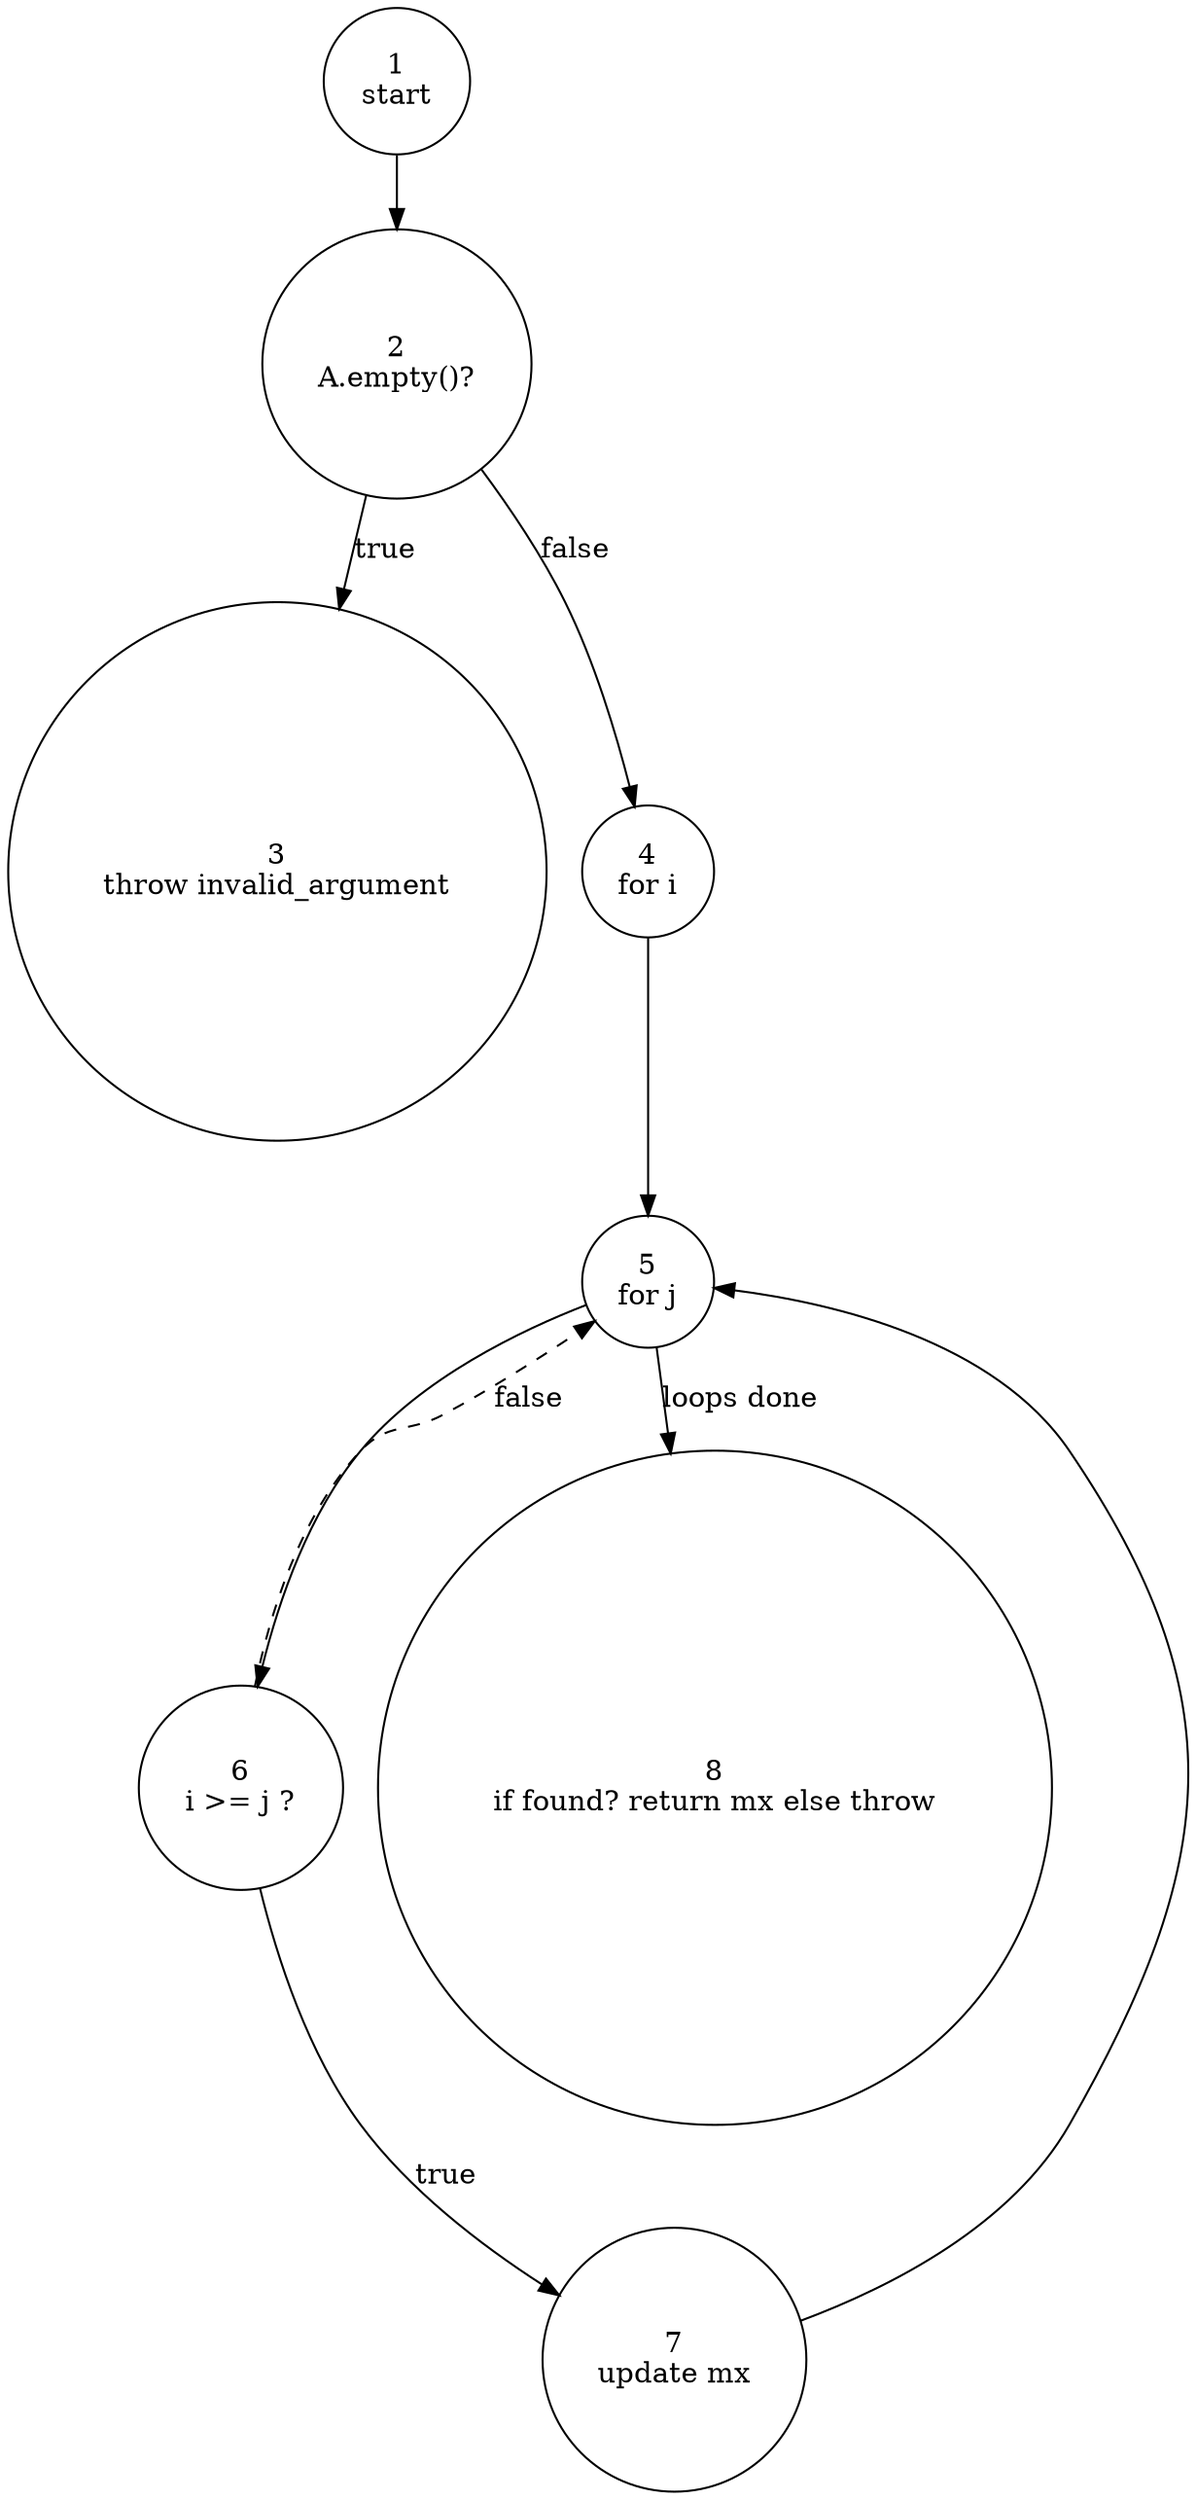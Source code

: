 digraph MaxOnAndBelow {
  node [shape=circle, style=filled, fillcolor=white];
  1 [label="1\nstart"];
  2 [label="2\nA.empty()?"];
  3 [label="3\nthrow invalid_argument"];
  4 [label="4\nfor i"];
  5 [label="5\nfor j"];
  6 [label="6\ni >= j ?"];
  7 [label="7\nupdate mx"];
  8 [label="8\nif found? return mx else throw"];

  1 -> 2;
  2 -> 3 [label="true"];
  2 -> 4 [label="false"];
  4 -> 5;
  5 -> 6;
  6 -> 7 [label="true"];
  6 -> 5 [label="false", style=dashed];
  7 -> 5;
  5 -> 8 [label="loops done"];
}
